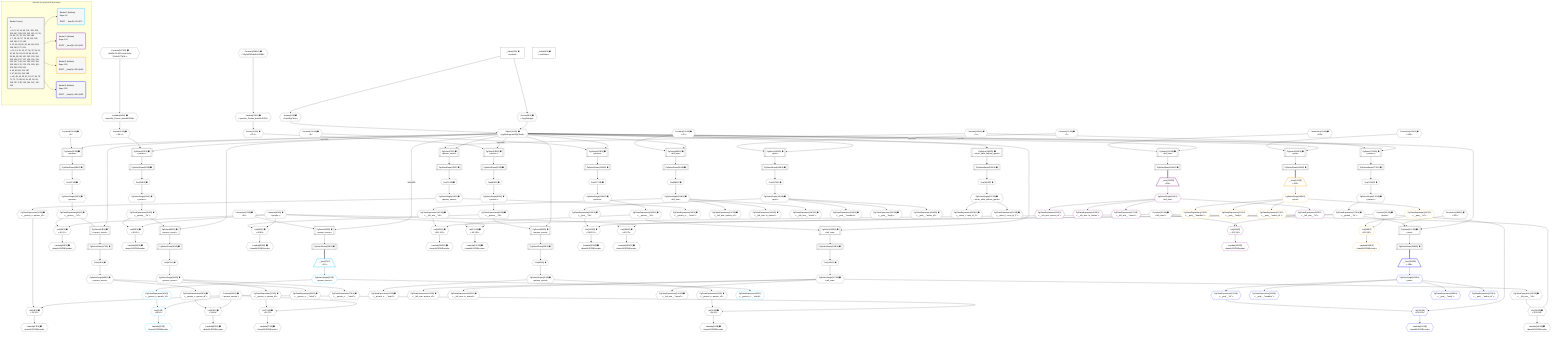 %%{init: {'themeVariables': { 'fontSize': '12px'}}}%%
graph TD
    classDef path fill:#eee,stroke:#000,color:#000
    classDef plan fill:#fff,stroke-width:1px,color:#000
    classDef itemplan fill:#fff,stroke-width:2px,color:#000
    classDef unbatchedplan fill:#dff,stroke-width:1px,color:#000
    classDef sideeffectplan fill:#fcc,stroke-width:2px,color:#000
    classDef bucket fill:#f6f6f6,color:#000,stroke-width:2px,text-align:left


    %% plan dependencies
    PgSelect187[["PgSelect[187∈0] ➊<br />ᐸpostᐳ"]]:::plan
    Object10{{"Object[10∈0] ➊<br />ᐸ{pgSettings,withPgClient}ᐳ"}}:::plan
    PgClassExpression179{{"PgClassExpression[179∈0] ➊<br />ᐸ__person__.”id”ᐳ"}}:::plan
    Connection185{{"Connection[185∈0] ➊<br />ᐸ183ᐳ"}}:::plan
    Object10 & PgClassExpression179 & Connection185 --> PgSelect187
    PgSelect25[["PgSelect[25∈0] ➊<br />ᐸperson_secretᐳ"]]:::plan
    Connection23{{"Connection[23∈0] ➊<br />ᐸ21ᐳ"}}:::plan
    Object10 -->|rejectNull| PgSelect25
    Connection23 --> PgSelect25
    PgSelect113[["PgSelect[113∈0] ➊<br />ᐸleft_armᐳ"]]:::plan
    Connection111{{"Connection[111∈0] ➊<br />ᐸ109ᐳ"}}:::plan
    Object10 -->|rejectNull| PgSelect113
    Connection111 --> PgSelect113
    PgSelect162[["PgSelect[162∈0] ➊<br />ᐸpostᐳ"]]:::plan
    Connection160{{"Connection[160∈0] ➊<br />ᐸ158ᐳ"}}:::plan
    Object10 -->|rejectNull| PgSelect162
    Connection160 --> PgSelect162
    PgSelect7[["PgSelect[7∈0] ➊<br />ᐸperson_secretᐳ"]]:::plan
    Constant205{{"Constant[205∈0] ➊<br />ᐸ3ᐳ"}}:::plan
    Object10 & Constant205 --> PgSelect7
    Access8{{"Access[8∈0] ➊<br />ᐸ2.pgSettingsᐳ"}}:::plan
    Access9{{"Access[9∈0] ➊<br />ᐸ2.withPgClientᐳ"}}:::plan
    Access8 & Access9 --> Object10
    List16{{"List[16∈0] ➊<br />ᐸ14,15ᐳ"}}:::plan
    Constant14{{"Constant[14∈0] ➊<br />ᐸ'person_secrets'ᐳ"}}:::plan
    PgClassExpression15{{"PgClassExpression[15∈0] ➊<br />ᐸ__person_s...person_id”ᐳ"}}:::plan
    Constant14 & PgClassExpression15 --> List16
    PgSelect35[["PgSelect[35∈0] ➊<br />ᐸpersonᐳ"]]:::plan
    Constant206{{"Constant[206∈0] ➊<br />ᐸ1ᐳ"}}:::plan
    Object10 & Constant206 --> PgSelect35
    List42{{"List[42∈0] ➊<br />ᐸ40,41ᐳ"}}:::plan
    Constant40{{"Constant[40∈0] ➊<br />ᐸ'people'ᐳ"}}:::plan
    PgClassExpression41{{"PgClassExpression[41∈0] ➊<br />ᐸ__person__.”id”ᐳ"}}:::plan
    Constant40 & PgClassExpression41 --> List42
    PgSelect44[["PgSelect[44∈0] ➊<br />ᐸperson_secretᐳ"]]:::plan
    Object10 & PgClassExpression41 --> PgSelect44
    List50{{"List[50∈0] ➊<br />ᐸ14,49ᐳ"}}:::plan
    PgClassExpression49{{"PgClassExpression[49∈0] ➊<br />ᐸ__person_s...person_id”ᐳ"}}:::plan
    Constant14 & PgClassExpression49 --> List50
    PgSelect57[["PgSelect[57∈0] ➊<br />ᐸpersonᐳ"]]:::plan
    Access55{{"Access[55∈0] ➊<br />ᐸ54.1ᐳ"}}:::plan
    Object10 -->|rejectNull| PgSelect57
    Access55 --> PgSelect57
    List63{{"List[63∈0] ➊<br />ᐸ40,62ᐳ"}}:::plan
    PgClassExpression62{{"PgClassExpression[62∈0] ➊<br />ᐸ__person__.”id”ᐳ"}}:::plan
    Constant40 & PgClassExpression62 --> List63
    PgSelect65[["PgSelect[65∈0] ➊<br />ᐸperson_secretᐳ"]]:::plan
    Object10 & PgClassExpression62 --> PgSelect65
    List71{{"List[71∈0] ➊<br />ᐸ14,70ᐳ"}}:::plan
    PgClassExpression70{{"PgClassExpression[70∈0] ➊<br />ᐸ__person_s...person_id”ᐳ"}}:::plan
    Constant14 & PgClassExpression70 --> List71
    PgSelect78[["PgSelect[78∈0] ➊<br />ᐸpersonᐳ"]]:::plan
    Access76{{"Access[76∈0] ➊<br />ᐸ75.1ᐳ"}}:::plan
    Object10 -->|rejectNull| PgSelect78
    Access76 --> PgSelect78
    List84{{"List[84∈0] ➊<br />ᐸ40,83ᐳ"}}:::plan
    PgClassExpression83{{"PgClassExpression[83∈0] ➊<br />ᐸ__person__.”id”ᐳ"}}:::plan
    Constant40 & PgClassExpression83 --> List84
    PgSelect86[["PgSelect[86∈0] ➊<br />ᐸperson_secretᐳ"]]:::plan
    Object10 & PgClassExpression83 --> PgSelect86
    List92{{"List[92∈0] ➊<br />ᐸ14,91ᐳ"}}:::plan
    PgClassExpression91{{"PgClassExpression[91∈0] ➊<br />ᐸ__person_s...person_id”ᐳ"}}:::plan
    Constant14 & PgClassExpression91 --> List92
    PgSelect96[["PgSelect[96∈0] ➊<br />ᐸleft_armᐳ"]]:::plan
    Constant209{{"Constant[209∈0] ➊<br />ᐸ42ᐳ"}}:::plan
    Object10 & Constant209 --> PgSelect96
    List103{{"List[103∈0] ➊<br />ᐸ101,102ᐳ"}}:::plan
    Constant101{{"Constant[101∈0] ➊<br />ᐸ'left_arms'ᐳ"}}:::plan
    PgClassExpression102{{"PgClassExpression[102∈0] ➊<br />ᐸ__left_arm__.”id”ᐳ"}}:::plan
    Constant101 & PgClassExpression102 --> List103
    PgSelect125[["PgSelect[125∈0] ➊<br />ᐸpersonᐳ"]]:::plan
    Constant210{{"Constant[210∈0] ➊<br />ᐸ2ᐳ"}}:::plan
    Object10 & Constant210 --> PgSelect125
    List131{{"List[131∈0] ➊<br />ᐸ40,130ᐳ"}}:::plan
    PgClassExpression130{{"PgClassExpression[130∈0] ➊<br />ᐸ__person__.”id”ᐳ"}}:::plan
    Constant40 & PgClassExpression130 --> List131
    PgSelect133[["PgSelect[133∈0] ➊<br />ᐸleft_armᐳ"]]:::plan
    Object10 & PgClassExpression130 --> PgSelect133
    List139{{"List[139∈0] ➊<br />ᐸ101,138ᐳ"}}:::plan
    PgClassExpression138{{"PgClassExpression[138∈0] ➊<br />ᐸ__left_arm__.”id”ᐳ"}}:::plan
    Constant101 & PgClassExpression138 --> List139
    PgSelect145[["PgSelect[145∈0] ➊<br />ᐸpostᐳ"]]:::plan
    Constant211{{"Constant[211∈0] ➊<br />ᐸ7ᐳ"}}:::plan
    Object10 & Constant211 --> PgSelect145
    List152{{"List[152∈0] ➊<br />ᐸ150,151ᐳ"}}:::plan
    Constant150{{"Constant[150∈0] ➊<br />ᐸ'posts'ᐳ"}}:::plan
    PgClassExpression151{{"PgClassExpression[151∈0] ➊<br />ᐸ__post__.”id”ᐳ"}}:::plan
    Constant150 & PgClassExpression151 --> List152
    PgSelect174[["PgSelect[174∈0] ➊<br />ᐸpersonᐳ"]]:::plan
    Object10 & Constant205 --> PgSelect174
    List180{{"List[180∈0] ➊<br />ᐸ40,179ᐳ"}}:::plan
    Constant40 & PgClassExpression179 --> List180
    __Value2["__Value[2∈0] ➊<br />ᐸcontextᐳ"]:::plan
    __Value2 --> Access8
    __Value2 --> Access9
    First11{{"First[11∈0] ➊"}}:::plan
    PgSelectRows12[["PgSelectRows[12∈0] ➊"]]:::plan
    PgSelectRows12 --> First11
    PgSelect7 --> PgSelectRows12
    PgSelectSingle13{{"PgSelectSingle[13∈0] ➊<br />ᐸperson_secretᐳ"}}:::plan
    First11 --> PgSelectSingle13
    PgSelectSingle13 --> PgClassExpression15
    Lambda17{{"Lambda[17∈0] ➊<br />ᐸbase64JSONEncodeᐳ"}}:::plan
    List16 --> Lambda17
    PgClassExpression18{{"PgClassExpression[18∈0] ➊<br />ᐸ__person_s..._.”sekrit”ᐳ"}}:::plan
    PgSelectSingle13 --> PgClassExpression18
    PgSelectRows26[["PgSelectRows[26∈0] ➊"]]:::plan
    PgSelect25 --> PgSelectRows26
    First37{{"First[37∈0] ➊"}}:::plan
    PgSelectRows38[["PgSelectRows[38∈0] ➊"]]:::plan
    PgSelectRows38 --> First37
    PgSelect35 --> PgSelectRows38
    PgSelectSingle39{{"PgSelectSingle[39∈0] ➊<br />ᐸpersonᐳ"}}:::plan
    First37 --> PgSelectSingle39
    PgSelectSingle39 --> PgClassExpression41
    Lambda43{{"Lambda[43∈0] ➊<br />ᐸbase64JSONEncodeᐳ"}}:::plan
    List42 --> Lambda43
    First46{{"First[46∈0] ➊"}}:::plan
    PgSelectRows47[["PgSelectRows[47∈0] ➊"]]:::plan
    PgSelectRows47 --> First46
    PgSelect44 --> PgSelectRows47
    PgSelectSingle48{{"PgSelectSingle[48∈0] ➊<br />ᐸperson_secretᐳ"}}:::plan
    First46 --> PgSelectSingle48
    PgSelectSingle48 --> PgClassExpression49
    Lambda51{{"Lambda[51∈0] ➊<br />ᐸbase64JSONEncodeᐳ"}}:::plan
    List50 --> Lambda51
    PgClassExpression52{{"PgClassExpression[52∈0] ➊<br />ᐸ__person_s..._.”sekrit”ᐳ"}}:::plan
    PgSelectSingle48 --> PgClassExpression52
    Lambda54{{"Lambda[54∈0] ➊<br />ᐸspecifier_Person_base64JSONᐳ"}}:::plan
    Constant207{{"Constant[207∈0] ➊<br />ᐸ'fa4f3e13-456c-4a9e-8c1e-37a6e3177d0b'ᐳ"}}:::plan
    Constant207 --> Lambda54
    Lambda54 --> Access55
    First59{{"First[59∈0] ➊"}}:::plan
    PgSelectRows60[["PgSelectRows[60∈0] ➊"]]:::plan
    PgSelectRows60 --> First59
    PgSelect57 --> PgSelectRows60
    PgSelectSingle61{{"PgSelectSingle[61∈0] ➊<br />ᐸpersonᐳ"}}:::plan
    First59 --> PgSelectSingle61
    PgSelectSingle61 --> PgClassExpression62
    Lambda64{{"Lambda[64∈0] ➊<br />ᐸbase64JSONEncodeᐳ"}}:::plan
    List63 --> Lambda64
    First67{{"First[67∈0] ➊"}}:::plan
    PgSelectRows68[["PgSelectRows[68∈0] ➊"]]:::plan
    PgSelectRows68 --> First67
    PgSelect65 --> PgSelectRows68
    PgSelectSingle69{{"PgSelectSingle[69∈0] ➊<br />ᐸperson_secretᐳ"}}:::plan
    First67 --> PgSelectSingle69
    PgSelectSingle69 --> PgClassExpression70
    Lambda72{{"Lambda[72∈0] ➊<br />ᐸbase64JSONEncodeᐳ"}}:::plan
    List71 --> Lambda72
    PgClassExpression73{{"PgClassExpression[73∈0] ➊<br />ᐸ__person_s..._.”sekrit”ᐳ"}}:::plan
    PgSelectSingle69 --> PgClassExpression73
    Lambda75{{"Lambda[75∈0] ➊<br />ᐸspecifier_Person_base64JSONᐳ"}}:::plan
    Constant208{{"Constant[208∈0] ➊<br />ᐸ'WyJwZW9wbGUiLDBd'ᐳ"}}:::plan
    Constant208 --> Lambda75
    Lambda75 --> Access76
    First80{{"First[80∈0] ➊"}}:::plan
    PgSelectRows81[["PgSelectRows[81∈0] ➊"]]:::plan
    PgSelectRows81 --> First80
    PgSelect78 --> PgSelectRows81
    PgSelectSingle82{{"PgSelectSingle[82∈0] ➊<br />ᐸpersonᐳ"}}:::plan
    First80 --> PgSelectSingle82
    PgSelectSingle82 --> PgClassExpression83
    Lambda85{{"Lambda[85∈0] ➊<br />ᐸbase64JSONEncodeᐳ"}}:::plan
    List84 --> Lambda85
    First88{{"First[88∈0] ➊"}}:::plan
    PgSelectRows89[["PgSelectRows[89∈0] ➊"]]:::plan
    PgSelectRows89 --> First88
    PgSelect86 --> PgSelectRows89
    PgSelectSingle90{{"PgSelectSingle[90∈0] ➊<br />ᐸperson_secretᐳ"}}:::plan
    First88 --> PgSelectSingle90
    PgSelectSingle90 --> PgClassExpression91
    Lambda93{{"Lambda[93∈0] ➊<br />ᐸbase64JSONEncodeᐳ"}}:::plan
    List92 --> Lambda93
    PgClassExpression94{{"PgClassExpression[94∈0] ➊<br />ᐸ__person_s..._.”sekrit”ᐳ"}}:::plan
    PgSelectSingle90 --> PgClassExpression94
    First98{{"First[98∈0] ➊"}}:::plan
    PgSelectRows99[["PgSelectRows[99∈0] ➊"]]:::plan
    PgSelectRows99 --> First98
    PgSelect96 --> PgSelectRows99
    PgSelectSingle100{{"PgSelectSingle[100∈0] ➊<br />ᐸleft_armᐳ"}}:::plan
    First98 --> PgSelectSingle100
    PgSelectSingle100 --> PgClassExpression102
    Lambda104{{"Lambda[104∈0] ➊<br />ᐸbase64JSONEncodeᐳ"}}:::plan
    List103 --> Lambda104
    PgClassExpression105{{"PgClassExpression[105∈0] ➊<br />ᐸ__left_arm...person_id”ᐳ"}}:::plan
    PgSelectSingle100 --> PgClassExpression105
    PgClassExpression106{{"PgClassExpression[106∈0] ➊<br />ᐸ__left_arm...in_metres”ᐳ"}}:::plan
    PgSelectSingle100 --> PgClassExpression106
    PgClassExpression107{{"PgClassExpression[107∈0] ➊<br />ᐸ__left_arm__.”mood”ᐳ"}}:::plan
    PgSelectSingle100 --> PgClassExpression107
    PgSelectRows114[["PgSelectRows[114∈0] ➊"]]:::plan
    PgSelect113 --> PgSelectRows114
    First127{{"First[127∈0] ➊"}}:::plan
    PgSelectRows128[["PgSelectRows[128∈0] ➊"]]:::plan
    PgSelectRows128 --> First127
    PgSelect125 --> PgSelectRows128
    PgSelectSingle129{{"PgSelectSingle[129∈0] ➊<br />ᐸpersonᐳ"}}:::plan
    First127 --> PgSelectSingle129
    PgSelectSingle129 --> PgClassExpression130
    Lambda132{{"Lambda[132∈0] ➊<br />ᐸbase64JSONEncodeᐳ"}}:::plan
    List131 --> Lambda132
    First135{{"First[135∈0] ➊"}}:::plan
    PgSelectRows136[["PgSelectRows[136∈0] ➊"]]:::plan
    PgSelectRows136 --> First135
    PgSelect133 --> PgSelectRows136
    PgSelectSingle137{{"PgSelectSingle[137∈0] ➊<br />ᐸleft_armᐳ"}}:::plan
    First135 --> PgSelectSingle137
    PgSelectSingle137 --> PgClassExpression138
    Lambda140{{"Lambda[140∈0] ➊<br />ᐸbase64JSONEncodeᐳ"}}:::plan
    List139 --> Lambda140
    PgClassExpression141{{"PgClassExpression[141∈0] ➊<br />ᐸ__left_arm...person_id”ᐳ"}}:::plan
    PgSelectSingle137 --> PgClassExpression141
    PgClassExpression142{{"PgClassExpression[142∈0] ➊<br />ᐸ__left_arm...in_metres”ᐳ"}}:::plan
    PgSelectSingle137 --> PgClassExpression142
    PgClassExpression143{{"PgClassExpression[143∈0] ➊<br />ᐸ__left_arm__.”mood”ᐳ"}}:::plan
    PgSelectSingle137 --> PgClassExpression143
    First147{{"First[147∈0] ➊"}}:::plan
    PgSelectRows148[["PgSelectRows[148∈0] ➊"]]:::plan
    PgSelectRows148 --> First147
    PgSelect145 --> PgSelectRows148
    PgSelectSingle149{{"PgSelectSingle[149∈0] ➊<br />ᐸpostᐳ"}}:::plan
    First147 --> PgSelectSingle149
    PgSelectSingle149 --> PgClassExpression151
    Lambda153{{"Lambda[153∈0] ➊<br />ᐸbase64JSONEncodeᐳ"}}:::plan
    List152 --> Lambda153
    PgClassExpression154{{"PgClassExpression[154∈0] ➊<br />ᐸ__post__.”headline”ᐳ"}}:::plan
    PgSelectSingle149 --> PgClassExpression154
    PgClassExpression155{{"PgClassExpression[155∈0] ➊<br />ᐸ__post__.”body”ᐳ"}}:::plan
    PgSelectSingle149 --> PgClassExpression155
    PgClassExpression156{{"PgClassExpression[156∈0] ➊<br />ᐸ__post__.”author_id”ᐳ"}}:::plan
    PgSelectSingle149 --> PgClassExpression156
    PgSelectRows163[["PgSelectRows[163∈0] ➊"]]:::plan
    PgSelect162 --> PgSelectRows163
    First176{{"First[176∈0] ➊"}}:::plan
    PgSelectRows177[["PgSelectRows[177∈0] ➊"]]:::plan
    PgSelectRows177 --> First176
    PgSelect174 --> PgSelectRows177
    PgSelectSingle178{{"PgSelectSingle[178∈0] ➊<br />ᐸpersonᐳ"}}:::plan
    First176 --> PgSelectSingle178
    PgSelectSingle178 --> PgClassExpression179
    Lambda181{{"Lambda[181∈0] ➊<br />ᐸbase64JSONEncodeᐳ"}}:::plan
    List180 --> Lambda181
    PgSelectRows188[["PgSelectRows[188∈0] ➊"]]:::plan
    PgSelect187 --> PgSelectRows188
    PgSelect198[["PgSelect[198∈0] ➊<br />ᐸreturn_table_without_grantsᐳ"]]:::plan
    Object10 --> PgSelect198
    First200{{"First[200∈0] ➊"}}:::plan
    PgSelectRows201[["PgSelectRows[201∈0] ➊"]]:::plan
    PgSelectRows201 --> First200
    PgSelect198 --> PgSelectRows201
    PgSelectSingle202{{"PgSelectSingle[202∈0] ➊<br />ᐸreturn_table_without_grantsᐳ"}}:::plan
    First200 --> PgSelectSingle202
    PgClassExpression203{{"PgClassExpression[203∈0] ➊<br />ᐸ__return_t...rson_id_1”ᐳ"}}:::plan
    PgSelectSingle202 --> PgClassExpression203
    PgClassExpression204{{"PgClassExpression[204∈0] ➊<br />ᐸ__return_t...rson_id_2”ᐳ"}}:::plan
    PgSelectSingle202 --> PgClassExpression204
    __Value4["__Value[4∈0] ➊<br />ᐸrootValueᐳ"]:::plan
    List31{{"List[31∈1]<br />ᐸ14,30ᐳ"}}:::plan
    PgClassExpression30{{"PgClassExpression[30∈1]<br />ᐸ__person_s...person_id”ᐳ"}}:::plan
    Constant14 & PgClassExpression30 --> List31
    __Item27[/"__Item[27∈1]<br />ᐸ26ᐳ"\]:::itemplan
    PgSelectRows26 ==> __Item27
    PgSelectSingle28{{"PgSelectSingle[28∈1]<br />ᐸperson_secretᐳ"}}:::plan
    __Item27 --> PgSelectSingle28
    PgSelectSingle28 --> PgClassExpression30
    Lambda32{{"Lambda[32∈1]<br />ᐸbase64JSONEncodeᐳ"}}:::plan
    List31 --> Lambda32
    PgClassExpression33{{"PgClassExpression[33∈1]<br />ᐸ__person_s..._.”sekrit”ᐳ"}}:::plan
    PgSelectSingle28 --> PgClassExpression33
    List119{{"List[119∈2]<br />ᐸ101,118ᐳ"}}:::plan
    PgClassExpression118{{"PgClassExpression[118∈2]<br />ᐸ__left_arm__.”id”ᐳ"}}:::plan
    Constant101 & PgClassExpression118 --> List119
    __Item115[/"__Item[115∈2]<br />ᐸ114ᐳ"\]:::itemplan
    PgSelectRows114 ==> __Item115
    PgSelectSingle116{{"PgSelectSingle[116∈2]<br />ᐸleft_armᐳ"}}:::plan
    __Item115 --> PgSelectSingle116
    PgSelectSingle116 --> PgClassExpression118
    Lambda120{{"Lambda[120∈2]<br />ᐸbase64JSONEncodeᐳ"}}:::plan
    List119 --> Lambda120
    PgClassExpression121{{"PgClassExpression[121∈2]<br />ᐸ__left_arm...person_id”ᐳ"}}:::plan
    PgSelectSingle116 --> PgClassExpression121
    PgClassExpression122{{"PgClassExpression[122∈2]<br />ᐸ__left_arm...in_metres”ᐳ"}}:::plan
    PgSelectSingle116 --> PgClassExpression122
    PgClassExpression123{{"PgClassExpression[123∈2]<br />ᐸ__left_arm__.”mood”ᐳ"}}:::plan
    PgSelectSingle116 --> PgClassExpression123
    List168{{"List[168∈3]<br />ᐸ150,167ᐳ"}}:::plan
    PgClassExpression167{{"PgClassExpression[167∈3]<br />ᐸ__post__.”id”ᐳ"}}:::plan
    Constant150 & PgClassExpression167 --> List168
    __Item164[/"__Item[164∈3]<br />ᐸ163ᐳ"\]:::itemplan
    PgSelectRows163 ==> __Item164
    PgSelectSingle165{{"PgSelectSingle[165∈3]<br />ᐸpostᐳ"}}:::plan
    __Item164 --> PgSelectSingle165
    PgSelectSingle165 --> PgClassExpression167
    Lambda169{{"Lambda[169∈3]<br />ᐸbase64JSONEncodeᐳ"}}:::plan
    List168 --> Lambda169
    PgClassExpression170{{"PgClassExpression[170∈3]<br />ᐸ__post__.”headline”ᐳ"}}:::plan
    PgSelectSingle165 --> PgClassExpression170
    PgClassExpression171{{"PgClassExpression[171∈3]<br />ᐸ__post__.”body”ᐳ"}}:::plan
    PgSelectSingle165 --> PgClassExpression171
    PgClassExpression172{{"PgClassExpression[172∈3]<br />ᐸ__post__.”author_id”ᐳ"}}:::plan
    PgSelectSingle165 --> PgClassExpression172
    List193{{"List[193∈4]<br />ᐸ150,192ᐳ"}}:::plan
    PgClassExpression192{{"PgClassExpression[192∈4]<br />ᐸ__post__.”id”ᐳ"}}:::plan
    Constant150 & PgClassExpression192 --> List193
    __Item189[/"__Item[189∈4]<br />ᐸ188ᐳ"\]:::itemplan
    PgSelectRows188 ==> __Item189
    PgSelectSingle190{{"PgSelectSingle[190∈4]<br />ᐸpostᐳ"}}:::plan
    __Item189 --> PgSelectSingle190
    PgSelectSingle190 --> PgClassExpression192
    Lambda194{{"Lambda[194∈4]<br />ᐸbase64JSONEncodeᐳ"}}:::plan
    List193 --> Lambda194
    PgClassExpression195{{"PgClassExpression[195∈4]<br />ᐸ__post__.”headline”ᐳ"}}:::plan
    PgSelectSingle190 --> PgClassExpression195
    PgClassExpression196{{"PgClassExpression[196∈4]<br />ᐸ__post__.”body”ᐳ"}}:::plan
    PgSelectSingle190 --> PgClassExpression196
    PgClassExpression197{{"PgClassExpression[197∈4]<br />ᐸ__post__.”author_id”ᐳ"}}:::plan
    PgSelectSingle190 --> PgClassExpression197

    %% define steps

    subgraph "Buckets for queries/v4/rbac.basic"
    Bucket0("Bucket 0 (root)<br /><br />1: <br />ᐳ: 8, 9, 14, 19, 40, 101, 150, 205, 206, 207, 208, 209, 210, 211, 10, 23, 54, 55, 75, 76, 111, 160, 185<br />2: 7, 25, 35, 57, 78, 96, 113, 125, 145, 162, 174, 198<br />3: 12, 26, 38, 60, 81, 99, 114, 128, 148, 163, 177, 201<br />ᐳ: 11, 13, 15, 16, 17, 18, 37, 39, 41, 42, 43, 59, 61, 62, 63, 64, 80, 82, 83, 84, 85, 98, 100, 102, 103, 104, 105, 106, 107, 127, 129, 130, 131, 132, 147, 149, 151, 152, 153, 154, 155, 156, 176, 178, 179, 180, 181, 200, 202, 203, 204<br />4: 44, 65, 86, 133, 187<br />5: 47, 68, 89, 136, 188<br />ᐳ: 46, 48, 49, 50, 51, 52, 67, 69, 70, 71, 72, 73, 88, 90, 91, 92, 93, 94, 135, 137, 138, 139, 140, 141, 142, 143"):::bucket
    classDef bucket0 stroke:#696969
    class Bucket0,__Value2,__Value4,PgSelect7,Access8,Access9,Object10,First11,PgSelectRows12,PgSelectSingle13,Constant14,PgClassExpression15,List16,Lambda17,PgClassExpression18,Connection23,PgSelect25,PgSelectRows26,PgSelect35,First37,PgSelectRows38,PgSelectSingle39,Constant40,PgClassExpression41,List42,Lambda43,PgSelect44,First46,PgSelectRows47,PgSelectSingle48,PgClassExpression49,List50,Lambda51,PgClassExpression52,Lambda54,Access55,PgSelect57,First59,PgSelectRows60,PgSelectSingle61,PgClassExpression62,List63,Lambda64,PgSelect65,First67,PgSelectRows68,PgSelectSingle69,PgClassExpression70,List71,Lambda72,PgClassExpression73,Lambda75,Access76,PgSelect78,First80,PgSelectRows81,PgSelectSingle82,PgClassExpression83,List84,Lambda85,PgSelect86,First88,PgSelectRows89,PgSelectSingle90,PgClassExpression91,List92,Lambda93,PgClassExpression94,PgSelect96,First98,PgSelectRows99,PgSelectSingle100,Constant101,PgClassExpression102,List103,Lambda104,PgClassExpression105,PgClassExpression106,PgClassExpression107,Connection111,PgSelect113,PgSelectRows114,PgSelect125,First127,PgSelectRows128,PgSelectSingle129,PgClassExpression130,List131,Lambda132,PgSelect133,First135,PgSelectRows136,PgSelectSingle137,PgClassExpression138,List139,Lambda140,PgClassExpression141,PgClassExpression142,PgClassExpression143,PgSelect145,First147,PgSelectRows148,PgSelectSingle149,Constant150,PgClassExpression151,List152,Lambda153,PgClassExpression154,PgClassExpression155,PgClassExpression156,Connection160,PgSelect162,PgSelectRows163,PgSelect174,First176,PgSelectRows177,PgSelectSingle178,PgClassExpression179,List180,Lambda181,Connection185,PgSelect187,PgSelectRows188,PgSelect198,First200,PgSelectRows201,PgSelectSingle202,PgClassExpression203,PgClassExpression204,Constant205,Constant206,Constant207,Constant208,Constant209,Constant210,Constant211 bucket0
    Bucket1("Bucket 1 (listItem)<br />Deps: 14<br /><br />ROOT __Item{1}ᐸ26ᐳ[27]"):::bucket
    classDef bucket1 stroke:#00bfff
    class Bucket1,__Item27,PgSelectSingle28,PgClassExpression30,List31,Lambda32,PgClassExpression33 bucket1
    Bucket2("Bucket 2 (listItem)<br />Deps: 101<br /><br />ROOT __Item{2}ᐸ114ᐳ[115]"):::bucket
    classDef bucket2 stroke:#7f007f
    class Bucket2,__Item115,PgSelectSingle116,PgClassExpression118,List119,Lambda120,PgClassExpression121,PgClassExpression122,PgClassExpression123 bucket2
    Bucket3("Bucket 3 (listItem)<br />Deps: 150<br /><br />ROOT __Item{3}ᐸ163ᐳ[164]"):::bucket
    classDef bucket3 stroke:#ffa500
    class Bucket3,__Item164,PgSelectSingle165,PgClassExpression167,List168,Lambda169,PgClassExpression170,PgClassExpression171,PgClassExpression172 bucket3
    Bucket4("Bucket 4 (listItem)<br />Deps: 150<br /><br />ROOT __Item{4}ᐸ188ᐳ[189]"):::bucket
    classDef bucket4 stroke:#0000ff
    class Bucket4,__Item189,PgSelectSingle190,PgClassExpression192,List193,Lambda194,PgClassExpression195,PgClassExpression196,PgClassExpression197 bucket4
    Bucket0 --> Bucket1 & Bucket2 & Bucket3 & Bucket4
    end